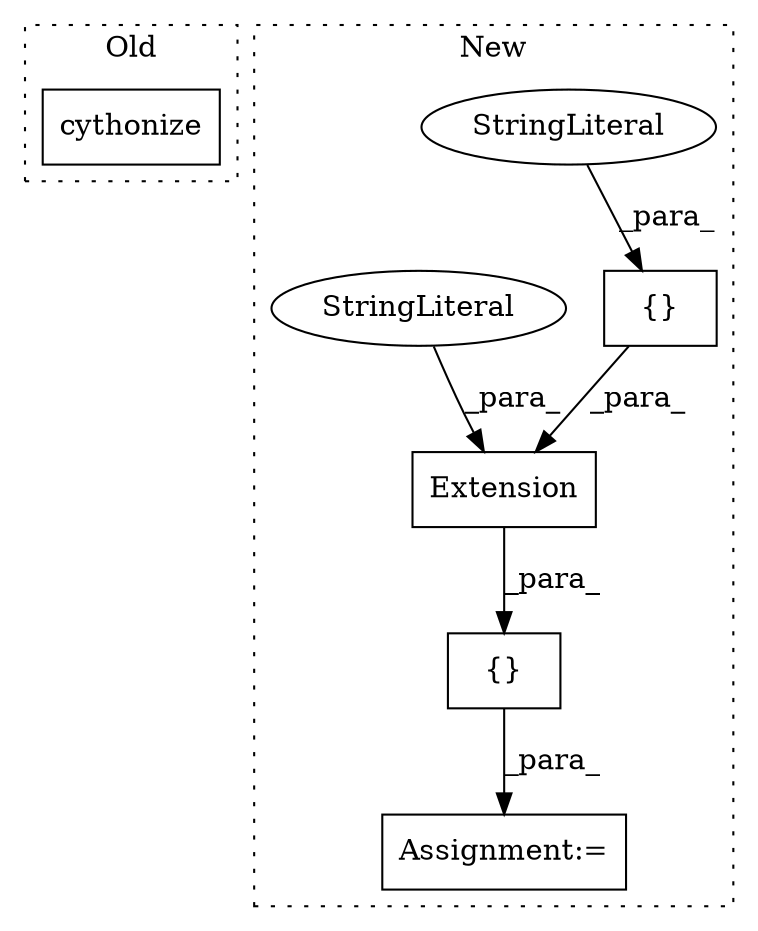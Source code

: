 digraph G {
subgraph cluster0 {
1 [label="cythonize" a="32" s="950,1000" l="10,1" shape="box"];
label = "Old";
style="dotted";
}
subgraph cluster1 {
2 [label="{}" a="4" s="919,961" l="1,1" shape="box"];
3 [label="StringLiteral" a="45" s="920" l="41" shape="ellipse"];
4 [label="Extension" a="32" s="859,962" l="10,1" shape="box"];
5 [label="StringLiteral" a="45" s="869" l="37" shape="ellipse"];
6 [label="{}" a="4" s="858,963" l="1,1" shape="box"];
7 [label="Assignment:=" a="7" s="848" l="1" shape="box"];
label = "New";
style="dotted";
}
2 -> 4 [label="_para_"];
3 -> 2 [label="_para_"];
4 -> 6 [label="_para_"];
5 -> 4 [label="_para_"];
6 -> 7 [label="_para_"];
}